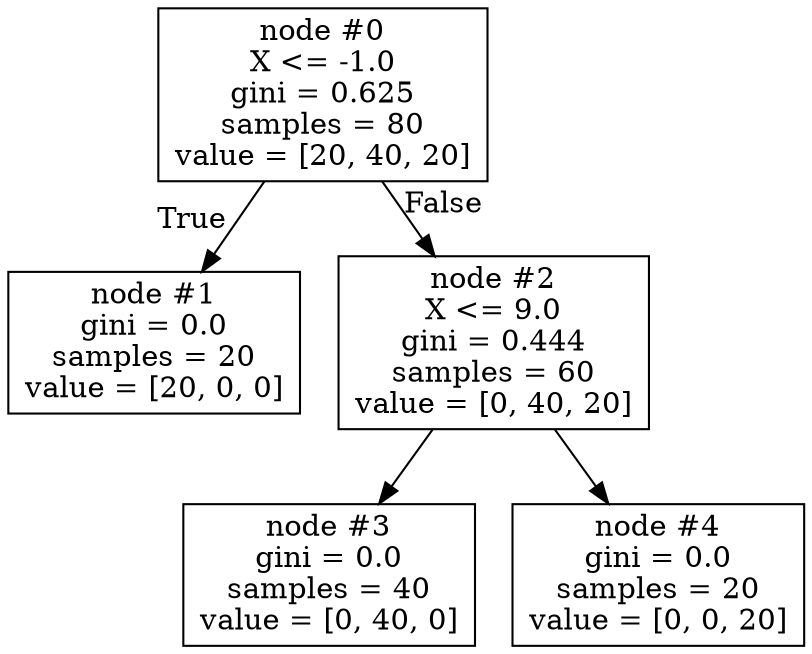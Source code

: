 digraph Tree {
node [shape=box] ;
0 [label="node #0\nX <= -1.0\ngini = 0.625\nsamples = 80\nvalue = [20, 40, 20]"] ;
1 [label="node #1\ngini = 0.0\nsamples = 20\nvalue = [20, 0, 0]"] ;
0 -> 1 [labeldistance=2.5, labelangle=45, headlabel="True"] ;
2 [label="node #2\nX <= 9.0\ngini = 0.444\nsamples = 60\nvalue = [0, 40, 20]"] ;
0 -> 2 [labeldistance=2.5, labelangle=-45, headlabel="False"] ;
3 [label="node #3\ngini = 0.0\nsamples = 40\nvalue = [0, 40, 0]"] ;
2 -> 3 ;
4 [label="node #4\ngini = 0.0\nsamples = 20\nvalue = [0, 0, 20]"] ;
2 -> 4 ;
}